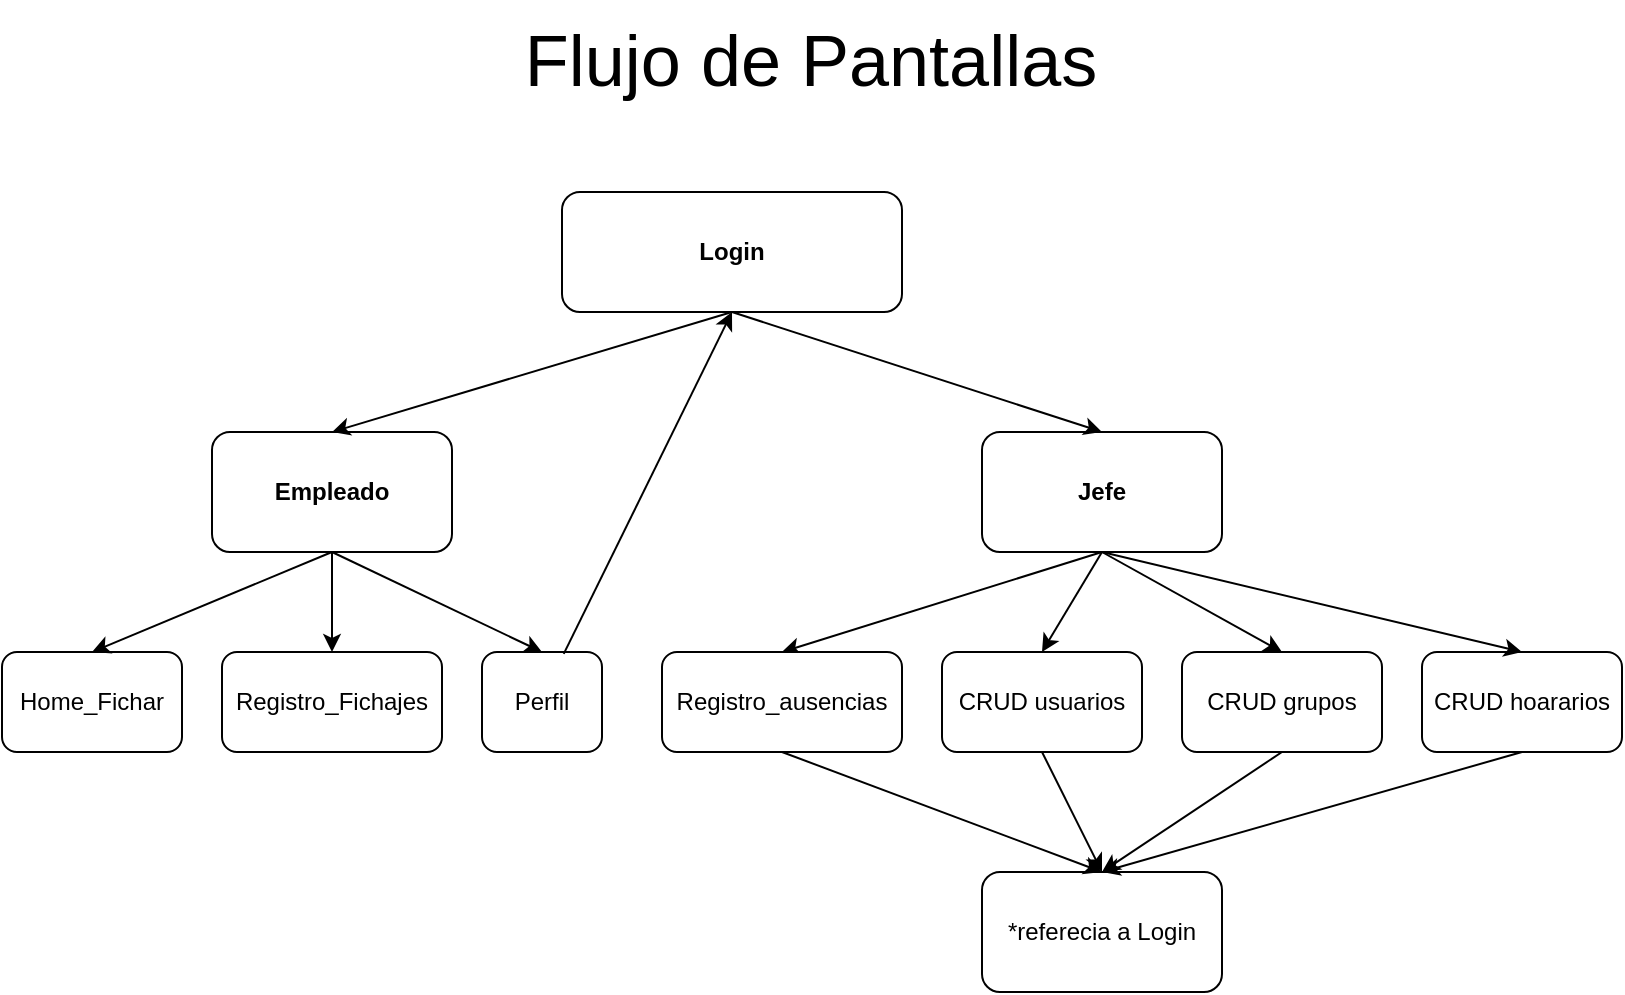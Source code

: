 <mxfile version="20.8.16" type="device"><diagram name="Página-1" id="CcwBysVtMA1mBoiVrR-J"><mxGraphModel dx="1674" dy="844" grid="1" gridSize="10" guides="1" tooltips="1" connect="1" arrows="1" fold="1" page="1" pageScale="1" pageWidth="827" pageHeight="1169" math="0" shadow="0"><root><mxCell id="0"/><mxCell id="1" parent="0"/><mxCell id="oDjIlfn-LFp8l5-WvYEG-1" value="&lt;b&gt;Login&lt;/b&gt;" style="rounded=1;whiteSpace=wrap;html=1;" vertex="1" parent="1"><mxGeometry x="290" y="126" width="170" height="60" as="geometry"/></mxCell><mxCell id="oDjIlfn-LFp8l5-WvYEG-2" value="Empleado" style="rounded=1;whiteSpace=wrap;html=1;fontStyle=1" vertex="1" parent="1"><mxGeometry x="115" y="246" width="120" height="60" as="geometry"/></mxCell><mxCell id="oDjIlfn-LFp8l5-WvYEG-3" value="" style="endArrow=classic;html=1;rounded=0;exitX=0.5;exitY=1;exitDx=0;exitDy=0;entryX=0.5;entryY=0;entryDx=0;entryDy=0;" edge="1" parent="1" source="oDjIlfn-LFp8l5-WvYEG-1" target="oDjIlfn-LFp8l5-WvYEG-2"><mxGeometry width="50" height="50" relative="1" as="geometry"><mxPoint x="300" y="346" as="sourcePoint"/><mxPoint x="350" y="296" as="targetPoint"/></mxGeometry></mxCell><mxCell id="oDjIlfn-LFp8l5-WvYEG-4" value="Home_Fichar" style="rounded=1;whiteSpace=wrap;html=1;" vertex="1" parent="1"><mxGeometry x="10" y="356" width="90" height="50" as="geometry"/></mxCell><mxCell id="oDjIlfn-LFp8l5-WvYEG-5" value="Registro_Fichajes" style="rounded=1;whiteSpace=wrap;html=1;" vertex="1" parent="1"><mxGeometry x="120" y="356" width="110" height="50" as="geometry"/></mxCell><mxCell id="oDjIlfn-LFp8l5-WvYEG-6" value="Perfil" style="rounded=1;whiteSpace=wrap;html=1;" vertex="1" parent="1"><mxGeometry x="250" y="356" width="60" height="50" as="geometry"/></mxCell><mxCell id="oDjIlfn-LFp8l5-WvYEG-7" value="" style="endArrow=classic;html=1;rounded=0;exitX=0.5;exitY=1;exitDx=0;exitDy=0;entryX=0.5;entryY=0;entryDx=0;entryDy=0;" edge="1" parent="1" source="oDjIlfn-LFp8l5-WvYEG-2" target="oDjIlfn-LFp8l5-WvYEG-4"><mxGeometry width="50" height="50" relative="1" as="geometry"><mxPoint x="50" y="316" as="sourcePoint"/><mxPoint x="100" y="266" as="targetPoint"/></mxGeometry></mxCell><mxCell id="oDjIlfn-LFp8l5-WvYEG-8" value="" style="endArrow=classic;html=1;rounded=0;exitX=0.5;exitY=1;exitDx=0;exitDy=0;entryX=0.5;entryY=0;entryDx=0;entryDy=0;" edge="1" parent="1" source="oDjIlfn-LFp8l5-WvYEG-2" target="oDjIlfn-LFp8l5-WvYEG-5"><mxGeometry width="50" height="50" relative="1" as="geometry"><mxPoint x="140" y="526" as="sourcePoint"/><mxPoint x="190" y="476" as="targetPoint"/></mxGeometry></mxCell><mxCell id="oDjIlfn-LFp8l5-WvYEG-9" value="" style="endArrow=classic;html=1;rounded=0;exitX=0.5;exitY=1;exitDx=0;exitDy=0;entryX=0.5;entryY=0;entryDx=0;entryDy=0;" edge="1" parent="1" source="oDjIlfn-LFp8l5-WvYEG-2" target="oDjIlfn-LFp8l5-WvYEG-6"><mxGeometry width="50" height="50" relative="1" as="geometry"><mxPoint x="190" y="526" as="sourcePoint"/><mxPoint x="240" y="476" as="targetPoint"/></mxGeometry></mxCell><mxCell id="oDjIlfn-LFp8l5-WvYEG-10" value="" style="endArrow=classic;html=1;rounded=0;exitX=0.681;exitY=0.019;exitDx=0;exitDy=0;exitPerimeter=0;entryX=0.5;entryY=1;entryDx=0;entryDy=0;" edge="1" parent="1" source="oDjIlfn-LFp8l5-WvYEG-6" target="oDjIlfn-LFp8l5-WvYEG-1"><mxGeometry width="50" height="50" relative="1" as="geometry"><mxPoint x="430" y="326" as="sourcePoint"/><mxPoint x="480" y="276" as="targetPoint"/></mxGeometry></mxCell><mxCell id="oDjIlfn-LFp8l5-WvYEG-11" value="" style="endArrow=classic;html=1;rounded=0;exitX=0.5;exitY=1;exitDx=0;exitDy=0;entryX=0.5;entryY=0;entryDx=0;entryDy=0;" edge="1" parent="1" source="oDjIlfn-LFp8l5-WvYEG-12" target="oDjIlfn-LFp8l5-WvYEG-14"><mxGeometry width="50" height="50" relative="1" as="geometry"><mxPoint x="400" y="316" as="sourcePoint"/><mxPoint x="450" y="266" as="targetPoint"/></mxGeometry></mxCell><mxCell id="oDjIlfn-LFp8l5-WvYEG-12" value="&lt;b&gt;Jefe&lt;/b&gt;" style="rounded=1;whiteSpace=wrap;html=1;" vertex="1" parent="1"><mxGeometry x="500" y="246" width="120" height="60" as="geometry"/></mxCell><mxCell id="oDjIlfn-LFp8l5-WvYEG-13" value="" style="endArrow=classic;html=1;rounded=0;exitX=0.5;exitY=1;exitDx=0;exitDy=0;entryX=0.5;entryY=0;entryDx=0;entryDy=0;" edge="1" parent="1" source="oDjIlfn-LFp8l5-WvYEG-1" target="oDjIlfn-LFp8l5-WvYEG-12"><mxGeometry width="50" height="50" relative="1" as="geometry"><mxPoint x="660" y="206" as="sourcePoint"/><mxPoint x="710" y="156" as="targetPoint"/></mxGeometry></mxCell><mxCell id="oDjIlfn-LFp8l5-WvYEG-14" value="Registro_ausencias" style="rounded=1;whiteSpace=wrap;html=1;" vertex="1" parent="1"><mxGeometry x="340" y="356" width="120" height="50" as="geometry"/></mxCell><mxCell id="oDjIlfn-LFp8l5-WvYEG-15" value="CRUD usuarios" style="rounded=1;whiteSpace=wrap;html=1;" vertex="1" parent="1"><mxGeometry x="480" y="356" width="100" height="50" as="geometry"/></mxCell><mxCell id="oDjIlfn-LFp8l5-WvYEG-16" value="CRUD grupos" style="rounded=1;whiteSpace=wrap;html=1;" vertex="1" parent="1"><mxGeometry x="600" y="356" width="100" height="50" as="geometry"/></mxCell><mxCell id="oDjIlfn-LFp8l5-WvYEG-17" value="CRUD hoararios" style="rounded=1;whiteSpace=wrap;html=1;" vertex="1" parent="1"><mxGeometry x="720" y="356" width="100" height="50" as="geometry"/></mxCell><mxCell id="oDjIlfn-LFp8l5-WvYEG-18" value="" style="endArrow=classic;html=1;rounded=0;exitX=0.5;exitY=1;exitDx=0;exitDy=0;entryX=0.5;entryY=0;entryDx=0;entryDy=0;" edge="1" parent="1" source="oDjIlfn-LFp8l5-WvYEG-12" target="oDjIlfn-LFp8l5-WvYEG-15"><mxGeometry width="50" height="50" relative="1" as="geometry"><mxPoint x="680" y="306" as="sourcePoint"/><mxPoint x="520" y="356" as="targetPoint"/></mxGeometry></mxCell><mxCell id="oDjIlfn-LFp8l5-WvYEG-19" value="" style="endArrow=classic;html=1;rounded=0;entryX=0.5;entryY=0;entryDx=0;entryDy=0;" edge="1" parent="1" target="oDjIlfn-LFp8l5-WvYEG-16"><mxGeometry width="50" height="50" relative="1" as="geometry"><mxPoint x="560" y="306" as="sourcePoint"/><mxPoint x="600" y="356" as="targetPoint"/></mxGeometry></mxCell><mxCell id="oDjIlfn-LFp8l5-WvYEG-20" value="" style="endArrow=classic;html=1;rounded=0;entryX=0.5;entryY=0;entryDx=0;entryDy=0;exitX=0.5;exitY=1;exitDx=0;exitDy=0;" edge="1" parent="1" source="oDjIlfn-LFp8l5-WvYEG-12" target="oDjIlfn-LFp8l5-WvYEG-17"><mxGeometry width="50" height="50" relative="1" as="geometry"><mxPoint x="620" y="296" as="sourcePoint"/><mxPoint x="710" y="346" as="targetPoint"/></mxGeometry></mxCell><mxCell id="oDjIlfn-LFp8l5-WvYEG-21" value="*referecia a Login" style="rounded=1;whiteSpace=wrap;html=1;" vertex="1" parent="1"><mxGeometry x="500" y="466" width="120" height="60" as="geometry"/></mxCell><mxCell id="oDjIlfn-LFp8l5-WvYEG-22" value="" style="endArrow=classic;html=1;rounded=0;exitX=0.5;exitY=1;exitDx=0;exitDy=0;entryX=0.5;entryY=0;entryDx=0;entryDy=0;" edge="1" parent="1" source="oDjIlfn-LFp8l5-WvYEG-14" target="oDjIlfn-LFp8l5-WvYEG-21"><mxGeometry width="50" height="50" relative="1" as="geometry"><mxPoint x="330" y="546" as="sourcePoint"/><mxPoint x="380" y="496" as="targetPoint"/></mxGeometry></mxCell><mxCell id="oDjIlfn-LFp8l5-WvYEG-23" value="" style="endArrow=classic;html=1;rounded=0;exitX=0.5;exitY=1;exitDx=0;exitDy=0;entryX=0.5;entryY=0;entryDx=0;entryDy=0;" edge="1" parent="1" source="oDjIlfn-LFp8l5-WvYEG-15" target="oDjIlfn-LFp8l5-WvYEG-21"><mxGeometry width="50" height="50" relative="1" as="geometry"><mxPoint x="370" y="436" as="sourcePoint"/><mxPoint x="530" y="496" as="targetPoint"/></mxGeometry></mxCell><mxCell id="oDjIlfn-LFp8l5-WvYEG-25" value="" style="endArrow=classic;html=1;rounded=0;exitX=0.5;exitY=1;exitDx=0;exitDy=0;entryX=0.5;entryY=0;entryDx=0;entryDy=0;" edge="1" parent="1" source="oDjIlfn-LFp8l5-WvYEG-16" target="oDjIlfn-LFp8l5-WvYEG-21"><mxGeometry width="50" height="50" relative="1" as="geometry"><mxPoint x="580" y="416" as="sourcePoint"/><mxPoint x="610" y="476" as="targetPoint"/></mxGeometry></mxCell><mxCell id="oDjIlfn-LFp8l5-WvYEG-26" value="" style="endArrow=classic;html=1;rounded=0;exitX=0.5;exitY=1;exitDx=0;exitDy=0;entryX=0.5;entryY=0;entryDx=0;entryDy=0;" edge="1" parent="1" source="oDjIlfn-LFp8l5-WvYEG-17" target="oDjIlfn-LFp8l5-WvYEG-21"><mxGeometry width="50" height="50" relative="1" as="geometry"><mxPoint x="700" y="416" as="sourcePoint"/><mxPoint x="610" y="476" as="targetPoint"/></mxGeometry></mxCell><mxCell id="oDjIlfn-LFp8l5-WvYEG-27" value="&lt;font style=&quot;font-size: 36px;&quot;&gt;Flujo de Pantallas&lt;/font&gt;" style="text;html=1;align=center;verticalAlign=middle;resizable=0;points=[];autosize=1;strokeColor=none;fillColor=none;" vertex="1" parent="1"><mxGeometry x="259" y="30" width="310" height="60" as="geometry"/></mxCell></root></mxGraphModel></diagram></mxfile>
